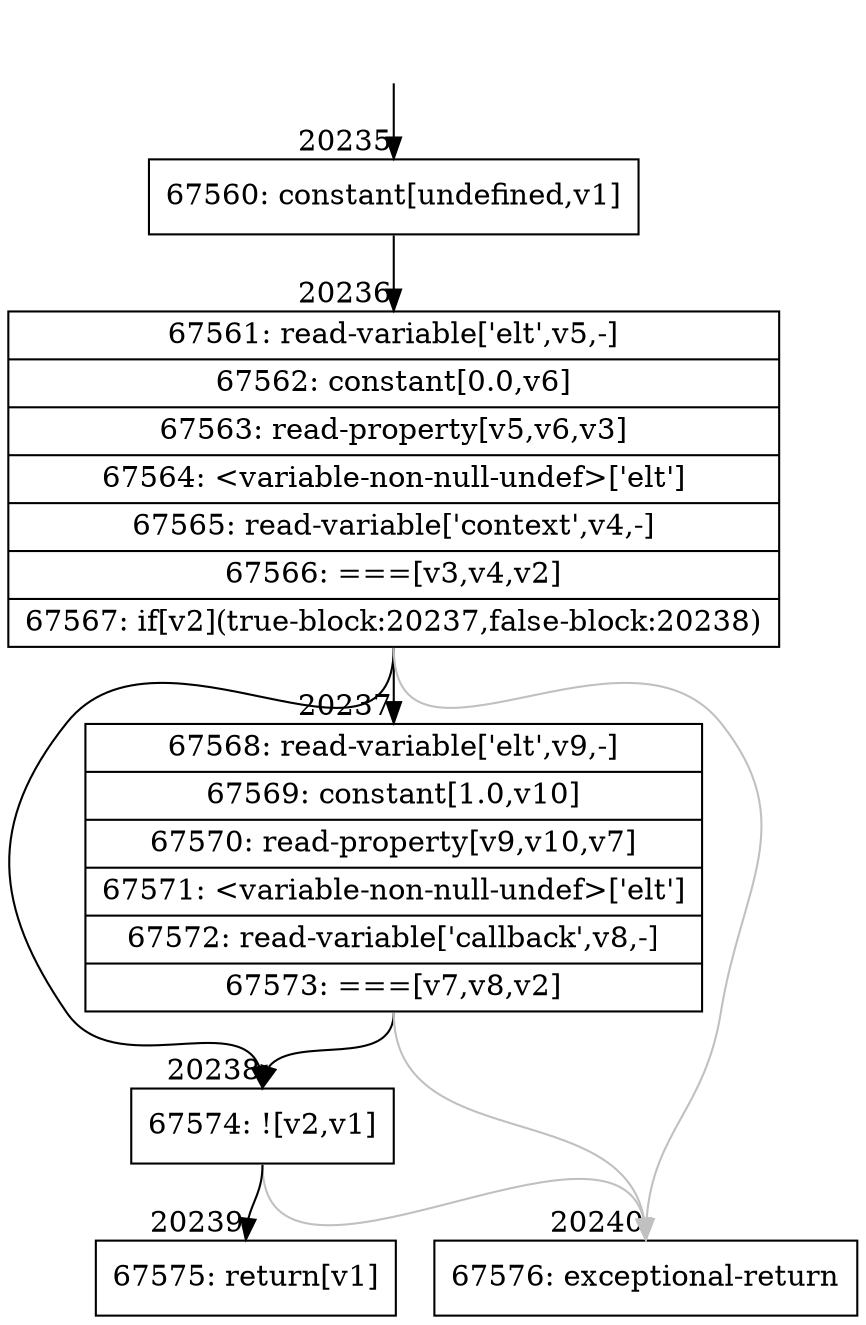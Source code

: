 digraph {
rankdir="TD"
BB_entry1762[shape=none,label=""];
BB_entry1762 -> BB20235 [tailport=s, headport=n, headlabel="    20235"]
BB20235 [shape=record label="{67560: constant[undefined,v1]}" ] 
BB20235 -> BB20236 [tailport=s, headport=n, headlabel="      20236"]
BB20236 [shape=record label="{67561: read-variable['elt',v5,-]|67562: constant[0.0,v6]|67563: read-property[v5,v6,v3]|67564: \<variable-non-null-undef\>['elt']|67565: read-variable['context',v4,-]|67566: ===[v3,v4,v2]|67567: if[v2](true-block:20237,false-block:20238)}" ] 
BB20236 -> BB20238 [tailport=s, headport=n, headlabel="      20238"]
BB20236 -> BB20237 [tailport=s, headport=n, headlabel="      20237"]
BB20236 -> BB20240 [tailport=s, headport=n, color=gray, headlabel="      20240"]
BB20237 [shape=record label="{67568: read-variable['elt',v9,-]|67569: constant[1.0,v10]|67570: read-property[v9,v10,v7]|67571: \<variable-non-null-undef\>['elt']|67572: read-variable['callback',v8,-]|67573: ===[v7,v8,v2]}" ] 
BB20237 -> BB20238 [tailport=s, headport=n]
BB20237 -> BB20240 [tailport=s, headport=n, color=gray]
BB20238 [shape=record label="{67574: ![v2,v1]}" ] 
BB20238 -> BB20239 [tailport=s, headport=n, headlabel="      20239"]
BB20238 -> BB20240 [tailport=s, headport=n, color=gray]
BB20239 [shape=record label="{67575: return[v1]}" ] 
BB20240 [shape=record label="{67576: exceptional-return}" ] 
//#$~ 37995
}
